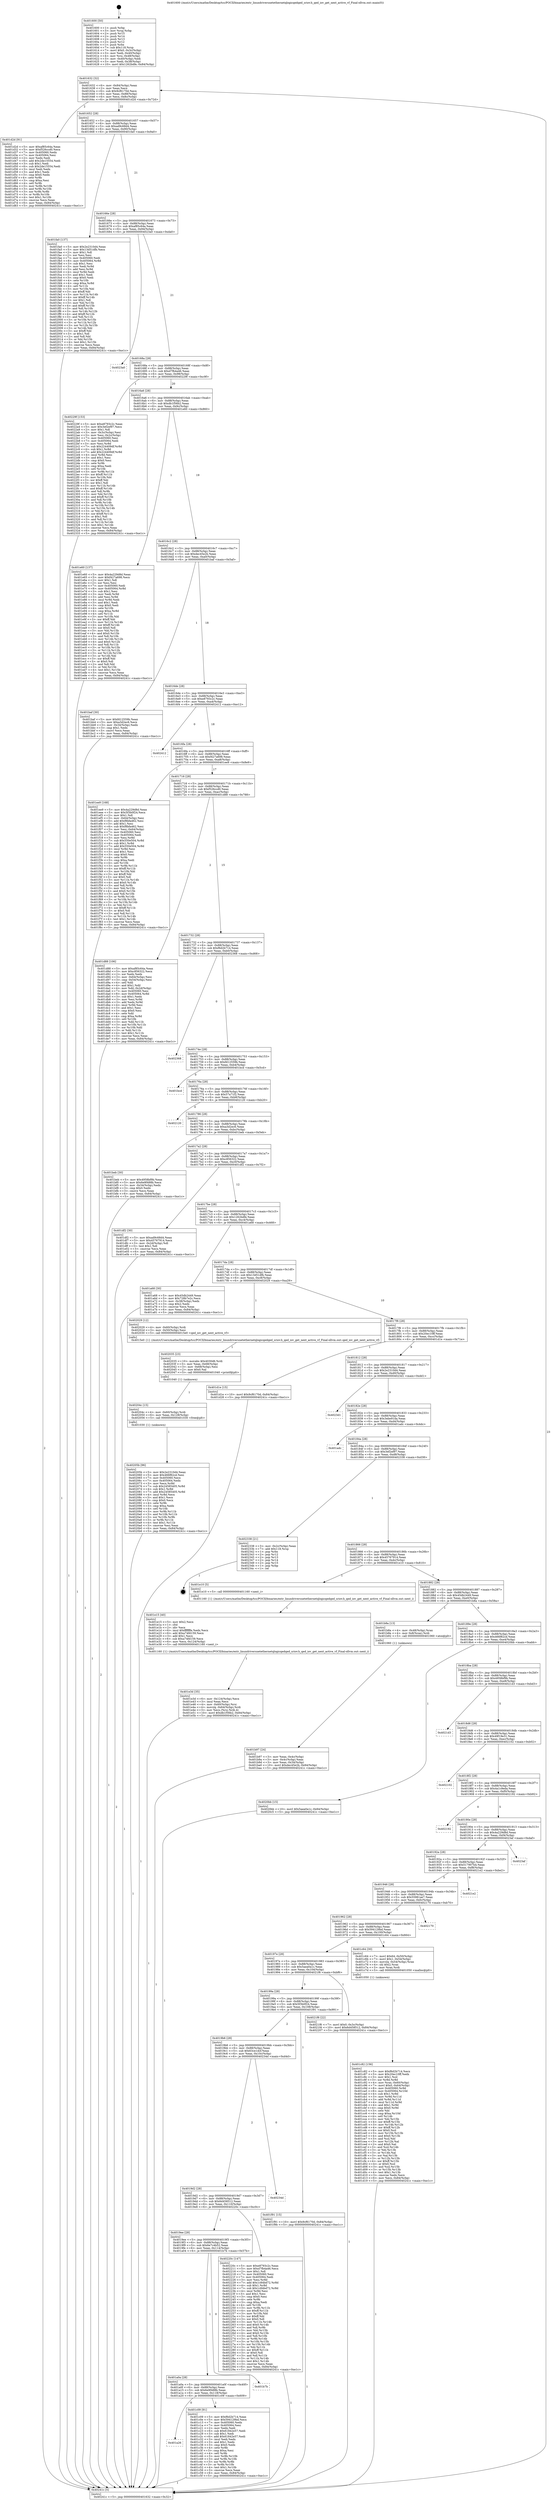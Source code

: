 digraph "0x401600" {
  label = "0x401600 (/mnt/c/Users/mathe/Desktop/tcc/POCII/binaries/extr_linuxdriversnetethernetqlogicqedqed_sriov.h_qed_iov_get_next_active_vf_Final-ollvm.out::main(0))"
  labelloc = "t"
  node[shape=record]

  Entry [label="",width=0.3,height=0.3,shape=circle,fillcolor=black,style=filled]
  "0x401632" [label="{
     0x401632 [32]\l
     | [instrs]\l
     &nbsp;&nbsp;0x401632 \<+6\>: mov -0x84(%rbp),%eax\l
     &nbsp;&nbsp;0x401638 \<+2\>: mov %eax,%ecx\l
     &nbsp;&nbsp;0x40163a \<+6\>: sub $0x9cf6170d,%ecx\l
     &nbsp;&nbsp;0x401640 \<+6\>: mov %eax,-0x88(%rbp)\l
     &nbsp;&nbsp;0x401646 \<+6\>: mov %ecx,-0x8c(%rbp)\l
     &nbsp;&nbsp;0x40164c \<+6\>: je 0000000000401d2d \<main+0x72d\>\l
  }"]
  "0x401d2d" [label="{
     0x401d2d [91]\l
     | [instrs]\l
     &nbsp;&nbsp;0x401d2d \<+5\>: mov $0xaf85c64a,%eax\l
     &nbsp;&nbsp;0x401d32 \<+5\>: mov $0xf526ccd0,%ecx\l
     &nbsp;&nbsp;0x401d37 \<+7\>: mov 0x405060,%edx\l
     &nbsp;&nbsp;0x401d3e \<+7\>: mov 0x405064,%esi\l
     &nbsp;&nbsp;0x401d45 \<+2\>: mov %edx,%edi\l
     &nbsp;&nbsp;0x401d47 \<+6\>: add $0x2de15554,%edi\l
     &nbsp;&nbsp;0x401d4d \<+3\>: sub $0x1,%edi\l
     &nbsp;&nbsp;0x401d50 \<+6\>: sub $0x2de15554,%edi\l
     &nbsp;&nbsp;0x401d56 \<+3\>: imul %edi,%edx\l
     &nbsp;&nbsp;0x401d59 \<+3\>: and $0x1,%edx\l
     &nbsp;&nbsp;0x401d5c \<+3\>: cmp $0x0,%edx\l
     &nbsp;&nbsp;0x401d5f \<+4\>: sete %r8b\l
     &nbsp;&nbsp;0x401d63 \<+3\>: cmp $0xa,%esi\l
     &nbsp;&nbsp;0x401d66 \<+4\>: setl %r9b\l
     &nbsp;&nbsp;0x401d6a \<+3\>: mov %r8b,%r10b\l
     &nbsp;&nbsp;0x401d6d \<+3\>: and %r9b,%r10b\l
     &nbsp;&nbsp;0x401d70 \<+3\>: xor %r9b,%r8b\l
     &nbsp;&nbsp;0x401d73 \<+3\>: or %r8b,%r10b\l
     &nbsp;&nbsp;0x401d76 \<+4\>: test $0x1,%r10b\l
     &nbsp;&nbsp;0x401d7a \<+3\>: cmovne %ecx,%eax\l
     &nbsp;&nbsp;0x401d7d \<+6\>: mov %eax,-0x84(%rbp)\l
     &nbsp;&nbsp;0x401d83 \<+5\>: jmp 000000000040241c \<main+0xe1c\>\l
  }"]
  "0x401652" [label="{
     0x401652 [28]\l
     | [instrs]\l
     &nbsp;&nbsp;0x401652 \<+5\>: jmp 0000000000401657 \<main+0x57\>\l
     &nbsp;&nbsp;0x401657 \<+6\>: mov -0x88(%rbp),%eax\l
     &nbsp;&nbsp;0x40165d \<+5\>: sub $0xad9c68d4,%eax\l
     &nbsp;&nbsp;0x401662 \<+6\>: mov %eax,-0x90(%rbp)\l
     &nbsp;&nbsp;0x401668 \<+6\>: je 0000000000401fa0 \<main+0x9a0\>\l
  }"]
  Exit [label="",width=0.3,height=0.3,shape=circle,fillcolor=black,style=filled,peripheries=2]
  "0x401fa0" [label="{
     0x401fa0 [137]\l
     | [instrs]\l
     &nbsp;&nbsp;0x401fa0 \<+5\>: mov $0x2e2310d4,%eax\l
     &nbsp;&nbsp;0x401fa5 \<+5\>: mov $0x13d51dfb,%ecx\l
     &nbsp;&nbsp;0x401faa \<+2\>: mov $0x1,%dl\l
     &nbsp;&nbsp;0x401fac \<+2\>: xor %esi,%esi\l
     &nbsp;&nbsp;0x401fae \<+7\>: mov 0x405060,%edi\l
     &nbsp;&nbsp;0x401fb5 \<+8\>: mov 0x405064,%r8d\l
     &nbsp;&nbsp;0x401fbd \<+3\>: sub $0x1,%esi\l
     &nbsp;&nbsp;0x401fc0 \<+3\>: mov %edi,%r9d\l
     &nbsp;&nbsp;0x401fc3 \<+3\>: add %esi,%r9d\l
     &nbsp;&nbsp;0x401fc6 \<+4\>: imul %r9d,%edi\l
     &nbsp;&nbsp;0x401fca \<+3\>: and $0x1,%edi\l
     &nbsp;&nbsp;0x401fcd \<+3\>: cmp $0x0,%edi\l
     &nbsp;&nbsp;0x401fd0 \<+4\>: sete %r10b\l
     &nbsp;&nbsp;0x401fd4 \<+4\>: cmp $0xa,%r8d\l
     &nbsp;&nbsp;0x401fd8 \<+4\>: setl %r11b\l
     &nbsp;&nbsp;0x401fdc \<+3\>: mov %r10b,%bl\l
     &nbsp;&nbsp;0x401fdf \<+3\>: xor $0xff,%bl\l
     &nbsp;&nbsp;0x401fe2 \<+3\>: mov %r11b,%r14b\l
     &nbsp;&nbsp;0x401fe5 \<+4\>: xor $0xff,%r14b\l
     &nbsp;&nbsp;0x401fe9 \<+3\>: xor $0x1,%dl\l
     &nbsp;&nbsp;0x401fec \<+3\>: mov %bl,%r15b\l
     &nbsp;&nbsp;0x401fef \<+4\>: and $0xff,%r15b\l
     &nbsp;&nbsp;0x401ff3 \<+3\>: and %dl,%r10b\l
     &nbsp;&nbsp;0x401ff6 \<+3\>: mov %r14b,%r12b\l
     &nbsp;&nbsp;0x401ff9 \<+4\>: and $0xff,%r12b\l
     &nbsp;&nbsp;0x401ffd \<+3\>: and %dl,%r11b\l
     &nbsp;&nbsp;0x402000 \<+3\>: or %r10b,%r15b\l
     &nbsp;&nbsp;0x402003 \<+3\>: or %r11b,%r12b\l
     &nbsp;&nbsp;0x402006 \<+3\>: xor %r12b,%r15b\l
     &nbsp;&nbsp;0x402009 \<+3\>: or %r14b,%bl\l
     &nbsp;&nbsp;0x40200c \<+3\>: xor $0xff,%bl\l
     &nbsp;&nbsp;0x40200f \<+3\>: or $0x1,%dl\l
     &nbsp;&nbsp;0x402012 \<+2\>: and %dl,%bl\l
     &nbsp;&nbsp;0x402014 \<+3\>: or %bl,%r15b\l
     &nbsp;&nbsp;0x402017 \<+4\>: test $0x1,%r15b\l
     &nbsp;&nbsp;0x40201b \<+3\>: cmovne %ecx,%eax\l
     &nbsp;&nbsp;0x40201e \<+6\>: mov %eax,-0x84(%rbp)\l
     &nbsp;&nbsp;0x402024 \<+5\>: jmp 000000000040241c \<main+0xe1c\>\l
  }"]
  "0x40166e" [label="{
     0x40166e [28]\l
     | [instrs]\l
     &nbsp;&nbsp;0x40166e \<+5\>: jmp 0000000000401673 \<main+0x73\>\l
     &nbsp;&nbsp;0x401673 \<+6\>: mov -0x88(%rbp),%eax\l
     &nbsp;&nbsp;0x401679 \<+5\>: sub $0xaf85c64a,%eax\l
     &nbsp;&nbsp;0x40167e \<+6\>: mov %eax,-0x94(%rbp)\l
     &nbsp;&nbsp;0x401684 \<+6\>: je 00000000004023a0 \<main+0xda0\>\l
  }"]
  "0x40205b" [label="{
     0x40205b [96]\l
     | [instrs]\l
     &nbsp;&nbsp;0x40205b \<+5\>: mov $0x2e2310d4,%eax\l
     &nbsp;&nbsp;0x402060 \<+5\>: mov $0x466f82cd,%esi\l
     &nbsp;&nbsp;0x402065 \<+7\>: mov 0x405060,%ecx\l
     &nbsp;&nbsp;0x40206c \<+7\>: mov 0x405064,%edx\l
     &nbsp;&nbsp;0x402073 \<+3\>: mov %ecx,%r8d\l
     &nbsp;&nbsp;0x402076 \<+7\>: sub $0x24585405,%r8d\l
     &nbsp;&nbsp;0x40207d \<+4\>: sub $0x1,%r8d\l
     &nbsp;&nbsp;0x402081 \<+7\>: add $0x24585405,%r8d\l
     &nbsp;&nbsp;0x402088 \<+4\>: imul %r8d,%ecx\l
     &nbsp;&nbsp;0x40208c \<+3\>: and $0x1,%ecx\l
     &nbsp;&nbsp;0x40208f \<+3\>: cmp $0x0,%ecx\l
     &nbsp;&nbsp;0x402092 \<+4\>: sete %r9b\l
     &nbsp;&nbsp;0x402096 \<+3\>: cmp $0xa,%edx\l
     &nbsp;&nbsp;0x402099 \<+4\>: setl %r10b\l
     &nbsp;&nbsp;0x40209d \<+3\>: mov %r9b,%r11b\l
     &nbsp;&nbsp;0x4020a0 \<+3\>: and %r10b,%r11b\l
     &nbsp;&nbsp;0x4020a3 \<+3\>: xor %r10b,%r9b\l
     &nbsp;&nbsp;0x4020a6 \<+3\>: or %r9b,%r11b\l
     &nbsp;&nbsp;0x4020a9 \<+4\>: test $0x1,%r11b\l
     &nbsp;&nbsp;0x4020ad \<+3\>: cmovne %esi,%eax\l
     &nbsp;&nbsp;0x4020b0 \<+6\>: mov %eax,-0x84(%rbp)\l
     &nbsp;&nbsp;0x4020b6 \<+5\>: jmp 000000000040241c \<main+0xe1c\>\l
  }"]
  "0x4023a0" [label="{
     0x4023a0\l
  }", style=dashed]
  "0x40168a" [label="{
     0x40168a [28]\l
     | [instrs]\l
     &nbsp;&nbsp;0x40168a \<+5\>: jmp 000000000040168f \<main+0x8f\>\l
     &nbsp;&nbsp;0x40168f \<+6\>: mov -0x88(%rbp),%eax\l
     &nbsp;&nbsp;0x401695 \<+5\>: sub $0xd7fb4a46,%eax\l
     &nbsp;&nbsp;0x40169a \<+6\>: mov %eax,-0x98(%rbp)\l
     &nbsp;&nbsp;0x4016a0 \<+6\>: je 000000000040229f \<main+0xc9f\>\l
  }"]
  "0x40204c" [label="{
     0x40204c [15]\l
     | [instrs]\l
     &nbsp;&nbsp;0x40204c \<+4\>: mov -0x60(%rbp),%rdi\l
     &nbsp;&nbsp;0x402050 \<+6\>: mov %eax,-0x128(%rbp)\l
     &nbsp;&nbsp;0x402056 \<+5\>: call 0000000000401030 \<free@plt\>\l
     | [calls]\l
     &nbsp;&nbsp;0x401030 \{1\} (unknown)\l
  }"]
  "0x40229f" [label="{
     0x40229f [153]\l
     | [instrs]\l
     &nbsp;&nbsp;0x40229f \<+5\>: mov $0xe8793c2c,%eax\l
     &nbsp;&nbsp;0x4022a4 \<+5\>: mov $0x3ef2ef97,%ecx\l
     &nbsp;&nbsp;0x4022a9 \<+2\>: mov $0x1,%dl\l
     &nbsp;&nbsp;0x4022ab \<+3\>: mov -0x3c(%rbp),%esi\l
     &nbsp;&nbsp;0x4022ae \<+3\>: mov %esi,-0x2c(%rbp)\l
     &nbsp;&nbsp;0x4022b1 \<+7\>: mov 0x405060,%esi\l
     &nbsp;&nbsp;0x4022b8 \<+7\>: mov 0x405064,%edi\l
     &nbsp;&nbsp;0x4022bf \<+3\>: mov %esi,%r8d\l
     &nbsp;&nbsp;0x4022c2 \<+7\>: sub $0x224409df,%r8d\l
     &nbsp;&nbsp;0x4022c9 \<+4\>: sub $0x1,%r8d\l
     &nbsp;&nbsp;0x4022cd \<+7\>: add $0x224409df,%r8d\l
     &nbsp;&nbsp;0x4022d4 \<+4\>: imul %r8d,%esi\l
     &nbsp;&nbsp;0x4022d8 \<+3\>: and $0x1,%esi\l
     &nbsp;&nbsp;0x4022db \<+3\>: cmp $0x0,%esi\l
     &nbsp;&nbsp;0x4022de \<+4\>: sete %r9b\l
     &nbsp;&nbsp;0x4022e2 \<+3\>: cmp $0xa,%edi\l
     &nbsp;&nbsp;0x4022e5 \<+4\>: setl %r10b\l
     &nbsp;&nbsp;0x4022e9 \<+3\>: mov %r9b,%r11b\l
     &nbsp;&nbsp;0x4022ec \<+4\>: xor $0xff,%r11b\l
     &nbsp;&nbsp;0x4022f0 \<+3\>: mov %r10b,%bl\l
     &nbsp;&nbsp;0x4022f3 \<+3\>: xor $0xff,%bl\l
     &nbsp;&nbsp;0x4022f6 \<+3\>: xor $0x1,%dl\l
     &nbsp;&nbsp;0x4022f9 \<+3\>: mov %r11b,%r14b\l
     &nbsp;&nbsp;0x4022fc \<+4\>: and $0xff,%r14b\l
     &nbsp;&nbsp;0x402300 \<+3\>: and %dl,%r9b\l
     &nbsp;&nbsp;0x402303 \<+3\>: mov %bl,%r15b\l
     &nbsp;&nbsp;0x402306 \<+4\>: and $0xff,%r15b\l
     &nbsp;&nbsp;0x40230a \<+3\>: and %dl,%r10b\l
     &nbsp;&nbsp;0x40230d \<+3\>: or %r9b,%r14b\l
     &nbsp;&nbsp;0x402310 \<+3\>: or %r10b,%r15b\l
     &nbsp;&nbsp;0x402313 \<+3\>: xor %r15b,%r14b\l
     &nbsp;&nbsp;0x402316 \<+3\>: or %bl,%r11b\l
     &nbsp;&nbsp;0x402319 \<+4\>: xor $0xff,%r11b\l
     &nbsp;&nbsp;0x40231d \<+3\>: or $0x1,%dl\l
     &nbsp;&nbsp;0x402320 \<+3\>: and %dl,%r11b\l
     &nbsp;&nbsp;0x402323 \<+3\>: or %r11b,%r14b\l
     &nbsp;&nbsp;0x402326 \<+4\>: test $0x1,%r14b\l
     &nbsp;&nbsp;0x40232a \<+3\>: cmovne %ecx,%eax\l
     &nbsp;&nbsp;0x40232d \<+6\>: mov %eax,-0x84(%rbp)\l
     &nbsp;&nbsp;0x402333 \<+5\>: jmp 000000000040241c \<main+0xe1c\>\l
  }"]
  "0x4016a6" [label="{
     0x4016a6 [28]\l
     | [instrs]\l
     &nbsp;&nbsp;0x4016a6 \<+5\>: jmp 00000000004016ab \<main+0xab\>\l
     &nbsp;&nbsp;0x4016ab \<+6\>: mov -0x88(%rbp),%eax\l
     &nbsp;&nbsp;0x4016b1 \<+5\>: sub $0xdb1f56b2,%eax\l
     &nbsp;&nbsp;0x4016b6 \<+6\>: mov %eax,-0x9c(%rbp)\l
     &nbsp;&nbsp;0x4016bc \<+6\>: je 0000000000401e60 \<main+0x860\>\l
  }"]
  "0x402035" [label="{
     0x402035 [23]\l
     | [instrs]\l
     &nbsp;&nbsp;0x402035 \<+10\>: movabs $0x4030d6,%rdi\l
     &nbsp;&nbsp;0x40203f \<+3\>: mov %eax,-0x68(%rbp)\l
     &nbsp;&nbsp;0x402042 \<+3\>: mov -0x68(%rbp),%esi\l
     &nbsp;&nbsp;0x402045 \<+2\>: mov $0x0,%al\l
     &nbsp;&nbsp;0x402047 \<+5\>: call 0000000000401040 \<printf@plt\>\l
     | [calls]\l
     &nbsp;&nbsp;0x401040 \{1\} (unknown)\l
  }"]
  "0x401e60" [label="{
     0x401e60 [137]\l
     | [instrs]\l
     &nbsp;&nbsp;0x401e60 \<+5\>: mov $0x4a229d8d,%eax\l
     &nbsp;&nbsp;0x401e65 \<+5\>: mov $0xf427a698,%ecx\l
     &nbsp;&nbsp;0x401e6a \<+2\>: mov $0x1,%dl\l
     &nbsp;&nbsp;0x401e6c \<+2\>: xor %esi,%esi\l
     &nbsp;&nbsp;0x401e6e \<+7\>: mov 0x405060,%edi\l
     &nbsp;&nbsp;0x401e75 \<+8\>: mov 0x405064,%r8d\l
     &nbsp;&nbsp;0x401e7d \<+3\>: sub $0x1,%esi\l
     &nbsp;&nbsp;0x401e80 \<+3\>: mov %edi,%r9d\l
     &nbsp;&nbsp;0x401e83 \<+3\>: add %esi,%r9d\l
     &nbsp;&nbsp;0x401e86 \<+4\>: imul %r9d,%edi\l
     &nbsp;&nbsp;0x401e8a \<+3\>: and $0x1,%edi\l
     &nbsp;&nbsp;0x401e8d \<+3\>: cmp $0x0,%edi\l
     &nbsp;&nbsp;0x401e90 \<+4\>: sete %r10b\l
     &nbsp;&nbsp;0x401e94 \<+4\>: cmp $0xa,%r8d\l
     &nbsp;&nbsp;0x401e98 \<+4\>: setl %r11b\l
     &nbsp;&nbsp;0x401e9c \<+3\>: mov %r10b,%bl\l
     &nbsp;&nbsp;0x401e9f \<+3\>: xor $0xff,%bl\l
     &nbsp;&nbsp;0x401ea2 \<+3\>: mov %r11b,%r14b\l
     &nbsp;&nbsp;0x401ea5 \<+4\>: xor $0xff,%r14b\l
     &nbsp;&nbsp;0x401ea9 \<+3\>: xor $0x0,%dl\l
     &nbsp;&nbsp;0x401eac \<+3\>: mov %bl,%r15b\l
     &nbsp;&nbsp;0x401eaf \<+4\>: and $0x0,%r15b\l
     &nbsp;&nbsp;0x401eb3 \<+3\>: and %dl,%r10b\l
     &nbsp;&nbsp;0x401eb6 \<+3\>: mov %r14b,%r12b\l
     &nbsp;&nbsp;0x401eb9 \<+4\>: and $0x0,%r12b\l
     &nbsp;&nbsp;0x401ebd \<+3\>: and %dl,%r11b\l
     &nbsp;&nbsp;0x401ec0 \<+3\>: or %r10b,%r15b\l
     &nbsp;&nbsp;0x401ec3 \<+3\>: or %r11b,%r12b\l
     &nbsp;&nbsp;0x401ec6 \<+3\>: xor %r12b,%r15b\l
     &nbsp;&nbsp;0x401ec9 \<+3\>: or %r14b,%bl\l
     &nbsp;&nbsp;0x401ecc \<+3\>: xor $0xff,%bl\l
     &nbsp;&nbsp;0x401ecf \<+3\>: or $0x0,%dl\l
     &nbsp;&nbsp;0x401ed2 \<+2\>: and %dl,%bl\l
     &nbsp;&nbsp;0x401ed4 \<+3\>: or %bl,%r15b\l
     &nbsp;&nbsp;0x401ed7 \<+4\>: test $0x1,%r15b\l
     &nbsp;&nbsp;0x401edb \<+3\>: cmovne %ecx,%eax\l
     &nbsp;&nbsp;0x401ede \<+6\>: mov %eax,-0x84(%rbp)\l
     &nbsp;&nbsp;0x401ee4 \<+5\>: jmp 000000000040241c \<main+0xe1c\>\l
  }"]
  "0x4016c2" [label="{
     0x4016c2 [28]\l
     | [instrs]\l
     &nbsp;&nbsp;0x4016c2 \<+5\>: jmp 00000000004016c7 \<main+0xc7\>\l
     &nbsp;&nbsp;0x4016c7 \<+6\>: mov -0x88(%rbp),%eax\l
     &nbsp;&nbsp;0x4016cd \<+5\>: sub $0xdec45e2b,%eax\l
     &nbsp;&nbsp;0x4016d2 \<+6\>: mov %eax,-0xa0(%rbp)\l
     &nbsp;&nbsp;0x4016d8 \<+6\>: je 0000000000401baf \<main+0x5af\>\l
  }"]
  "0x401e3d" [label="{
     0x401e3d [35]\l
     | [instrs]\l
     &nbsp;&nbsp;0x401e3d \<+6\>: mov -0x124(%rbp),%ecx\l
     &nbsp;&nbsp;0x401e43 \<+3\>: imul %eax,%ecx\l
     &nbsp;&nbsp;0x401e46 \<+4\>: mov -0x60(%rbp),%rsi\l
     &nbsp;&nbsp;0x401e4a \<+4\>: movslq -0x64(%rbp),%rdi\l
     &nbsp;&nbsp;0x401e4e \<+3\>: mov %ecx,(%rsi,%rdi,4)\l
     &nbsp;&nbsp;0x401e51 \<+10\>: movl $0xdb1f56b2,-0x84(%rbp)\l
     &nbsp;&nbsp;0x401e5b \<+5\>: jmp 000000000040241c \<main+0xe1c\>\l
  }"]
  "0x401baf" [label="{
     0x401baf [30]\l
     | [instrs]\l
     &nbsp;&nbsp;0x401baf \<+5\>: mov $0xfd12559b,%eax\l
     &nbsp;&nbsp;0x401bb4 \<+5\>: mov $0xa3d2ec6,%ecx\l
     &nbsp;&nbsp;0x401bb9 \<+3\>: mov -0x34(%rbp),%edx\l
     &nbsp;&nbsp;0x401bbc \<+3\>: cmp $0x1,%edx\l
     &nbsp;&nbsp;0x401bbf \<+3\>: cmovl %ecx,%eax\l
     &nbsp;&nbsp;0x401bc2 \<+6\>: mov %eax,-0x84(%rbp)\l
     &nbsp;&nbsp;0x401bc8 \<+5\>: jmp 000000000040241c \<main+0xe1c\>\l
  }"]
  "0x4016de" [label="{
     0x4016de [28]\l
     | [instrs]\l
     &nbsp;&nbsp;0x4016de \<+5\>: jmp 00000000004016e3 \<main+0xe3\>\l
     &nbsp;&nbsp;0x4016e3 \<+6\>: mov -0x88(%rbp),%eax\l
     &nbsp;&nbsp;0x4016e9 \<+5\>: sub $0xe8793c2c,%eax\l
     &nbsp;&nbsp;0x4016ee \<+6\>: mov %eax,-0xa4(%rbp)\l
     &nbsp;&nbsp;0x4016f4 \<+6\>: je 0000000000402412 \<main+0xe12\>\l
  }"]
  "0x401e15" [label="{
     0x401e15 [40]\l
     | [instrs]\l
     &nbsp;&nbsp;0x401e15 \<+5\>: mov $0x2,%ecx\l
     &nbsp;&nbsp;0x401e1a \<+1\>: cltd\l
     &nbsp;&nbsp;0x401e1b \<+2\>: idiv %ecx\l
     &nbsp;&nbsp;0x401e1d \<+6\>: imul $0xfffffffe,%edx,%ecx\l
     &nbsp;&nbsp;0x401e23 \<+6\>: add $0xa74fd159,%ecx\l
     &nbsp;&nbsp;0x401e29 \<+3\>: add $0x1,%ecx\l
     &nbsp;&nbsp;0x401e2c \<+6\>: sub $0xa74fd159,%ecx\l
     &nbsp;&nbsp;0x401e32 \<+6\>: mov %ecx,-0x124(%rbp)\l
     &nbsp;&nbsp;0x401e38 \<+5\>: call 0000000000401160 \<next_i\>\l
     | [calls]\l
     &nbsp;&nbsp;0x401160 \{1\} (/mnt/c/Users/mathe/Desktop/tcc/POCII/binaries/extr_linuxdriversnetethernetqlogicqedqed_sriov.h_qed_iov_get_next_active_vf_Final-ollvm.out::next_i)\l
  }"]
  "0x402412" [label="{
     0x402412\l
  }", style=dashed]
  "0x4016fa" [label="{
     0x4016fa [28]\l
     | [instrs]\l
     &nbsp;&nbsp;0x4016fa \<+5\>: jmp 00000000004016ff \<main+0xff\>\l
     &nbsp;&nbsp;0x4016ff \<+6\>: mov -0x88(%rbp),%eax\l
     &nbsp;&nbsp;0x401705 \<+5\>: sub $0xf427a698,%eax\l
     &nbsp;&nbsp;0x40170a \<+6\>: mov %eax,-0xa8(%rbp)\l
     &nbsp;&nbsp;0x401710 \<+6\>: je 0000000000401ee9 \<main+0x8e9\>\l
  }"]
  "0x401c82" [label="{
     0x401c82 [156]\l
     | [instrs]\l
     &nbsp;&nbsp;0x401c82 \<+5\>: mov $0xf6d2b714,%ecx\l
     &nbsp;&nbsp;0x401c87 \<+5\>: mov $0x20ec10ff,%edx\l
     &nbsp;&nbsp;0x401c8c \<+3\>: mov $0x1,%sil\l
     &nbsp;&nbsp;0x401c8f \<+3\>: xor %r8d,%r8d\l
     &nbsp;&nbsp;0x401c92 \<+4\>: mov %rax,-0x60(%rbp)\l
     &nbsp;&nbsp;0x401c96 \<+7\>: movl $0x0,-0x64(%rbp)\l
     &nbsp;&nbsp;0x401c9d \<+8\>: mov 0x405060,%r9d\l
     &nbsp;&nbsp;0x401ca5 \<+8\>: mov 0x405064,%r10d\l
     &nbsp;&nbsp;0x401cad \<+4\>: sub $0x1,%r8d\l
     &nbsp;&nbsp;0x401cb1 \<+3\>: mov %r9d,%r11d\l
     &nbsp;&nbsp;0x401cb4 \<+3\>: add %r8d,%r11d\l
     &nbsp;&nbsp;0x401cb7 \<+4\>: imul %r11d,%r9d\l
     &nbsp;&nbsp;0x401cbb \<+4\>: and $0x1,%r9d\l
     &nbsp;&nbsp;0x401cbf \<+4\>: cmp $0x0,%r9d\l
     &nbsp;&nbsp;0x401cc3 \<+3\>: sete %bl\l
     &nbsp;&nbsp;0x401cc6 \<+4\>: cmp $0xa,%r10d\l
     &nbsp;&nbsp;0x401cca \<+4\>: setl %r14b\l
     &nbsp;&nbsp;0x401cce \<+3\>: mov %bl,%r15b\l
     &nbsp;&nbsp;0x401cd1 \<+4\>: xor $0xff,%r15b\l
     &nbsp;&nbsp;0x401cd5 \<+3\>: mov %r14b,%r12b\l
     &nbsp;&nbsp;0x401cd8 \<+4\>: xor $0xff,%r12b\l
     &nbsp;&nbsp;0x401cdc \<+4\>: xor $0x0,%sil\l
     &nbsp;&nbsp;0x401ce0 \<+3\>: mov %r15b,%r13b\l
     &nbsp;&nbsp;0x401ce3 \<+4\>: and $0x0,%r13b\l
     &nbsp;&nbsp;0x401ce7 \<+3\>: and %sil,%bl\l
     &nbsp;&nbsp;0x401cea \<+3\>: mov %r12b,%al\l
     &nbsp;&nbsp;0x401ced \<+2\>: and $0x0,%al\l
     &nbsp;&nbsp;0x401cef \<+3\>: and %sil,%r14b\l
     &nbsp;&nbsp;0x401cf2 \<+3\>: or %bl,%r13b\l
     &nbsp;&nbsp;0x401cf5 \<+3\>: or %r14b,%al\l
     &nbsp;&nbsp;0x401cf8 \<+3\>: xor %al,%r13b\l
     &nbsp;&nbsp;0x401cfb \<+3\>: or %r12b,%r15b\l
     &nbsp;&nbsp;0x401cfe \<+4\>: xor $0xff,%r15b\l
     &nbsp;&nbsp;0x401d02 \<+4\>: or $0x0,%sil\l
     &nbsp;&nbsp;0x401d06 \<+3\>: and %sil,%r15b\l
     &nbsp;&nbsp;0x401d09 \<+3\>: or %r15b,%r13b\l
     &nbsp;&nbsp;0x401d0c \<+4\>: test $0x1,%r13b\l
     &nbsp;&nbsp;0x401d10 \<+3\>: cmovne %edx,%ecx\l
     &nbsp;&nbsp;0x401d13 \<+6\>: mov %ecx,-0x84(%rbp)\l
     &nbsp;&nbsp;0x401d19 \<+5\>: jmp 000000000040241c \<main+0xe1c\>\l
  }"]
  "0x401ee9" [label="{
     0x401ee9 [168]\l
     | [instrs]\l
     &nbsp;&nbsp;0x401ee9 \<+5\>: mov $0x4a229d8d,%eax\l
     &nbsp;&nbsp;0x401eee \<+5\>: mov $0x5f3b0f24,%ecx\l
     &nbsp;&nbsp;0x401ef3 \<+2\>: mov $0x1,%dl\l
     &nbsp;&nbsp;0x401ef5 \<+3\>: mov -0x64(%rbp),%esi\l
     &nbsp;&nbsp;0x401ef8 \<+6\>: add $0xf8bfa462,%esi\l
     &nbsp;&nbsp;0x401efe \<+3\>: add $0x1,%esi\l
     &nbsp;&nbsp;0x401f01 \<+6\>: sub $0xf8bfa462,%esi\l
     &nbsp;&nbsp;0x401f07 \<+3\>: mov %esi,-0x64(%rbp)\l
     &nbsp;&nbsp;0x401f0a \<+7\>: mov 0x405060,%esi\l
     &nbsp;&nbsp;0x401f11 \<+7\>: mov 0x405064,%edi\l
     &nbsp;&nbsp;0x401f18 \<+3\>: mov %esi,%r8d\l
     &nbsp;&nbsp;0x401f1b \<+7\>: sub $0x550e504,%r8d\l
     &nbsp;&nbsp;0x401f22 \<+4\>: sub $0x1,%r8d\l
     &nbsp;&nbsp;0x401f26 \<+7\>: add $0x550e504,%r8d\l
     &nbsp;&nbsp;0x401f2d \<+4\>: imul %r8d,%esi\l
     &nbsp;&nbsp;0x401f31 \<+3\>: and $0x1,%esi\l
     &nbsp;&nbsp;0x401f34 \<+3\>: cmp $0x0,%esi\l
     &nbsp;&nbsp;0x401f37 \<+4\>: sete %r9b\l
     &nbsp;&nbsp;0x401f3b \<+3\>: cmp $0xa,%edi\l
     &nbsp;&nbsp;0x401f3e \<+4\>: setl %r10b\l
     &nbsp;&nbsp;0x401f42 \<+3\>: mov %r9b,%r11b\l
     &nbsp;&nbsp;0x401f45 \<+4\>: xor $0xff,%r11b\l
     &nbsp;&nbsp;0x401f49 \<+3\>: mov %r10b,%bl\l
     &nbsp;&nbsp;0x401f4c \<+3\>: xor $0xff,%bl\l
     &nbsp;&nbsp;0x401f4f \<+3\>: xor $0x0,%dl\l
     &nbsp;&nbsp;0x401f52 \<+3\>: mov %r11b,%r14b\l
     &nbsp;&nbsp;0x401f55 \<+4\>: and $0x0,%r14b\l
     &nbsp;&nbsp;0x401f59 \<+3\>: and %dl,%r9b\l
     &nbsp;&nbsp;0x401f5c \<+3\>: mov %bl,%r15b\l
     &nbsp;&nbsp;0x401f5f \<+4\>: and $0x0,%r15b\l
     &nbsp;&nbsp;0x401f63 \<+3\>: and %dl,%r10b\l
     &nbsp;&nbsp;0x401f66 \<+3\>: or %r9b,%r14b\l
     &nbsp;&nbsp;0x401f69 \<+3\>: or %r10b,%r15b\l
     &nbsp;&nbsp;0x401f6c \<+3\>: xor %r15b,%r14b\l
     &nbsp;&nbsp;0x401f6f \<+3\>: or %bl,%r11b\l
     &nbsp;&nbsp;0x401f72 \<+4\>: xor $0xff,%r11b\l
     &nbsp;&nbsp;0x401f76 \<+3\>: or $0x0,%dl\l
     &nbsp;&nbsp;0x401f79 \<+3\>: and %dl,%r11b\l
     &nbsp;&nbsp;0x401f7c \<+3\>: or %r11b,%r14b\l
     &nbsp;&nbsp;0x401f7f \<+4\>: test $0x1,%r14b\l
     &nbsp;&nbsp;0x401f83 \<+3\>: cmovne %ecx,%eax\l
     &nbsp;&nbsp;0x401f86 \<+6\>: mov %eax,-0x84(%rbp)\l
     &nbsp;&nbsp;0x401f8c \<+5\>: jmp 000000000040241c \<main+0xe1c\>\l
  }"]
  "0x401716" [label="{
     0x401716 [28]\l
     | [instrs]\l
     &nbsp;&nbsp;0x401716 \<+5\>: jmp 000000000040171b \<main+0x11b\>\l
     &nbsp;&nbsp;0x40171b \<+6\>: mov -0x88(%rbp),%eax\l
     &nbsp;&nbsp;0x401721 \<+5\>: sub $0xf526ccd0,%eax\l
     &nbsp;&nbsp;0x401726 \<+6\>: mov %eax,-0xac(%rbp)\l
     &nbsp;&nbsp;0x40172c \<+6\>: je 0000000000401d88 \<main+0x788\>\l
  }"]
  "0x401a26" [label="{
     0x401a26\l
  }", style=dashed]
  "0x401d88" [label="{
     0x401d88 [106]\l
     | [instrs]\l
     &nbsp;&nbsp;0x401d88 \<+5\>: mov $0xaf85c64a,%eax\l
     &nbsp;&nbsp;0x401d8d \<+5\>: mov $0xc856322,%ecx\l
     &nbsp;&nbsp;0x401d92 \<+2\>: xor %edx,%edx\l
     &nbsp;&nbsp;0x401d94 \<+3\>: mov -0x64(%rbp),%esi\l
     &nbsp;&nbsp;0x401d97 \<+3\>: cmp -0x54(%rbp),%esi\l
     &nbsp;&nbsp;0x401d9a \<+4\>: setl %dil\l
     &nbsp;&nbsp;0x401d9e \<+4\>: and $0x1,%dil\l
     &nbsp;&nbsp;0x401da2 \<+4\>: mov %dil,-0x2d(%rbp)\l
     &nbsp;&nbsp;0x401da6 \<+7\>: mov 0x405060,%esi\l
     &nbsp;&nbsp;0x401dad \<+8\>: mov 0x405064,%r8d\l
     &nbsp;&nbsp;0x401db5 \<+3\>: sub $0x1,%edx\l
     &nbsp;&nbsp;0x401db8 \<+3\>: mov %esi,%r9d\l
     &nbsp;&nbsp;0x401dbb \<+3\>: add %edx,%r9d\l
     &nbsp;&nbsp;0x401dbe \<+4\>: imul %r9d,%esi\l
     &nbsp;&nbsp;0x401dc2 \<+3\>: and $0x1,%esi\l
     &nbsp;&nbsp;0x401dc5 \<+3\>: cmp $0x0,%esi\l
     &nbsp;&nbsp;0x401dc8 \<+4\>: sete %dil\l
     &nbsp;&nbsp;0x401dcc \<+4\>: cmp $0xa,%r8d\l
     &nbsp;&nbsp;0x401dd0 \<+4\>: setl %r10b\l
     &nbsp;&nbsp;0x401dd4 \<+3\>: mov %dil,%r11b\l
     &nbsp;&nbsp;0x401dd7 \<+3\>: and %r10b,%r11b\l
     &nbsp;&nbsp;0x401dda \<+3\>: xor %r10b,%dil\l
     &nbsp;&nbsp;0x401ddd \<+3\>: or %dil,%r11b\l
     &nbsp;&nbsp;0x401de0 \<+4\>: test $0x1,%r11b\l
     &nbsp;&nbsp;0x401de4 \<+3\>: cmovne %ecx,%eax\l
     &nbsp;&nbsp;0x401de7 \<+6\>: mov %eax,-0x84(%rbp)\l
     &nbsp;&nbsp;0x401ded \<+5\>: jmp 000000000040241c \<main+0xe1c\>\l
  }"]
  "0x401732" [label="{
     0x401732 [28]\l
     | [instrs]\l
     &nbsp;&nbsp;0x401732 \<+5\>: jmp 0000000000401737 \<main+0x137\>\l
     &nbsp;&nbsp;0x401737 \<+6\>: mov -0x88(%rbp),%eax\l
     &nbsp;&nbsp;0x40173d \<+5\>: sub $0xf6d2b714,%eax\l
     &nbsp;&nbsp;0x401742 \<+6\>: mov %eax,-0xb0(%rbp)\l
     &nbsp;&nbsp;0x401748 \<+6\>: je 0000000000402368 \<main+0xd68\>\l
  }"]
  "0x401c09" [label="{
     0x401c09 [91]\l
     | [instrs]\l
     &nbsp;&nbsp;0x401c09 \<+5\>: mov $0xf6d2b714,%eax\l
     &nbsp;&nbsp;0x401c0e \<+5\>: mov $0x594129bd,%ecx\l
     &nbsp;&nbsp;0x401c13 \<+7\>: mov 0x405060,%edx\l
     &nbsp;&nbsp;0x401c1a \<+7\>: mov 0x405064,%esi\l
     &nbsp;&nbsp;0x401c21 \<+2\>: mov %edx,%edi\l
     &nbsp;&nbsp;0x401c23 \<+6\>: sub $0x61842e57,%edi\l
     &nbsp;&nbsp;0x401c29 \<+3\>: sub $0x1,%edi\l
     &nbsp;&nbsp;0x401c2c \<+6\>: add $0x61842e57,%edi\l
     &nbsp;&nbsp;0x401c32 \<+3\>: imul %edi,%edx\l
     &nbsp;&nbsp;0x401c35 \<+3\>: and $0x1,%edx\l
     &nbsp;&nbsp;0x401c38 \<+3\>: cmp $0x0,%edx\l
     &nbsp;&nbsp;0x401c3b \<+4\>: sete %r8b\l
     &nbsp;&nbsp;0x401c3f \<+3\>: cmp $0xa,%esi\l
     &nbsp;&nbsp;0x401c42 \<+4\>: setl %r9b\l
     &nbsp;&nbsp;0x401c46 \<+3\>: mov %r8b,%r10b\l
     &nbsp;&nbsp;0x401c49 \<+3\>: and %r9b,%r10b\l
     &nbsp;&nbsp;0x401c4c \<+3\>: xor %r9b,%r8b\l
     &nbsp;&nbsp;0x401c4f \<+3\>: or %r8b,%r10b\l
     &nbsp;&nbsp;0x401c52 \<+4\>: test $0x1,%r10b\l
     &nbsp;&nbsp;0x401c56 \<+3\>: cmovne %ecx,%eax\l
     &nbsp;&nbsp;0x401c59 \<+6\>: mov %eax,-0x84(%rbp)\l
     &nbsp;&nbsp;0x401c5f \<+5\>: jmp 000000000040241c \<main+0xe1c\>\l
  }"]
  "0x402368" [label="{
     0x402368\l
  }", style=dashed]
  "0x40174e" [label="{
     0x40174e [28]\l
     | [instrs]\l
     &nbsp;&nbsp;0x40174e \<+5\>: jmp 0000000000401753 \<main+0x153\>\l
     &nbsp;&nbsp;0x401753 \<+6\>: mov -0x88(%rbp),%eax\l
     &nbsp;&nbsp;0x401759 \<+5\>: sub $0xfd12559b,%eax\l
     &nbsp;&nbsp;0x40175e \<+6\>: mov %eax,-0xb4(%rbp)\l
     &nbsp;&nbsp;0x401764 \<+6\>: je 0000000000401bcd \<main+0x5cd\>\l
  }"]
  "0x401a0a" [label="{
     0x401a0a [28]\l
     | [instrs]\l
     &nbsp;&nbsp;0x401a0a \<+5\>: jmp 0000000000401a0f \<main+0x40f\>\l
     &nbsp;&nbsp;0x401a0f \<+6\>: mov -0x88(%rbp),%eax\l
     &nbsp;&nbsp;0x401a15 \<+5\>: sub $0x6e9f488b,%eax\l
     &nbsp;&nbsp;0x401a1a \<+6\>: mov %eax,-0x118(%rbp)\l
     &nbsp;&nbsp;0x401a20 \<+6\>: je 0000000000401c09 \<main+0x609\>\l
  }"]
  "0x401bcd" [label="{
     0x401bcd\l
  }", style=dashed]
  "0x40176a" [label="{
     0x40176a [28]\l
     | [instrs]\l
     &nbsp;&nbsp;0x40176a \<+5\>: jmp 000000000040176f \<main+0x16f\>\l
     &nbsp;&nbsp;0x40176f \<+6\>: mov -0x88(%rbp),%eax\l
     &nbsp;&nbsp;0x401775 \<+5\>: sub $0x57a71f2,%eax\l
     &nbsp;&nbsp;0x40177a \<+6\>: mov %eax,-0xb8(%rbp)\l
     &nbsp;&nbsp;0x401780 \<+6\>: je 0000000000402120 \<main+0xb20\>\l
  }"]
  "0x401b7b" [label="{
     0x401b7b\l
  }", style=dashed]
  "0x402120" [label="{
     0x402120\l
  }", style=dashed]
  "0x401786" [label="{
     0x401786 [28]\l
     | [instrs]\l
     &nbsp;&nbsp;0x401786 \<+5\>: jmp 000000000040178b \<main+0x18b\>\l
     &nbsp;&nbsp;0x40178b \<+6\>: mov -0x88(%rbp),%eax\l
     &nbsp;&nbsp;0x401791 \<+5\>: sub $0xa3d2ec6,%eax\l
     &nbsp;&nbsp;0x401796 \<+6\>: mov %eax,-0xbc(%rbp)\l
     &nbsp;&nbsp;0x40179c \<+6\>: je 0000000000401beb \<main+0x5eb\>\l
  }"]
  "0x4019ee" [label="{
     0x4019ee [28]\l
     | [instrs]\l
     &nbsp;&nbsp;0x4019ee \<+5\>: jmp 00000000004019f3 \<main+0x3f3\>\l
     &nbsp;&nbsp;0x4019f3 \<+6\>: mov -0x88(%rbp),%eax\l
     &nbsp;&nbsp;0x4019f9 \<+5\>: sub $0x6e7c4b52,%eax\l
     &nbsp;&nbsp;0x4019fe \<+6\>: mov %eax,-0x114(%rbp)\l
     &nbsp;&nbsp;0x401a04 \<+6\>: je 0000000000401b7b \<main+0x57b\>\l
  }"]
  "0x401beb" [label="{
     0x401beb [30]\l
     | [instrs]\l
     &nbsp;&nbsp;0x401beb \<+5\>: mov $0x4958bf9b,%eax\l
     &nbsp;&nbsp;0x401bf0 \<+5\>: mov $0x6e9f488b,%ecx\l
     &nbsp;&nbsp;0x401bf5 \<+3\>: mov -0x34(%rbp),%edx\l
     &nbsp;&nbsp;0x401bf8 \<+3\>: cmp $0x0,%edx\l
     &nbsp;&nbsp;0x401bfb \<+3\>: cmove %ecx,%eax\l
     &nbsp;&nbsp;0x401bfe \<+6\>: mov %eax,-0x84(%rbp)\l
     &nbsp;&nbsp;0x401c04 \<+5\>: jmp 000000000040241c \<main+0xe1c\>\l
  }"]
  "0x4017a2" [label="{
     0x4017a2 [28]\l
     | [instrs]\l
     &nbsp;&nbsp;0x4017a2 \<+5\>: jmp 00000000004017a7 \<main+0x1a7\>\l
     &nbsp;&nbsp;0x4017a7 \<+6\>: mov -0x88(%rbp),%eax\l
     &nbsp;&nbsp;0x4017ad \<+5\>: sub $0xc856322,%eax\l
     &nbsp;&nbsp;0x4017b2 \<+6\>: mov %eax,-0xc0(%rbp)\l
     &nbsp;&nbsp;0x4017b8 \<+6\>: je 0000000000401df2 \<main+0x7f2\>\l
  }"]
  "0x40220c" [label="{
     0x40220c [147]\l
     | [instrs]\l
     &nbsp;&nbsp;0x40220c \<+5\>: mov $0xe8793c2c,%eax\l
     &nbsp;&nbsp;0x402211 \<+5\>: mov $0xd7fb4a46,%ecx\l
     &nbsp;&nbsp;0x402216 \<+2\>: mov $0x1,%dl\l
     &nbsp;&nbsp;0x402218 \<+7\>: mov 0x405060,%esi\l
     &nbsp;&nbsp;0x40221f \<+7\>: mov 0x405064,%edi\l
     &nbsp;&nbsp;0x402226 \<+3\>: mov %esi,%r8d\l
     &nbsp;&nbsp;0x402229 \<+7\>: add $0x1c84bd72,%r8d\l
     &nbsp;&nbsp;0x402230 \<+4\>: sub $0x1,%r8d\l
     &nbsp;&nbsp;0x402234 \<+7\>: sub $0x1c84bd72,%r8d\l
     &nbsp;&nbsp;0x40223b \<+4\>: imul %r8d,%esi\l
     &nbsp;&nbsp;0x40223f \<+3\>: and $0x1,%esi\l
     &nbsp;&nbsp;0x402242 \<+3\>: cmp $0x0,%esi\l
     &nbsp;&nbsp;0x402245 \<+4\>: sete %r9b\l
     &nbsp;&nbsp;0x402249 \<+3\>: cmp $0xa,%edi\l
     &nbsp;&nbsp;0x40224c \<+4\>: setl %r10b\l
     &nbsp;&nbsp;0x402250 \<+3\>: mov %r9b,%r11b\l
     &nbsp;&nbsp;0x402253 \<+4\>: xor $0xff,%r11b\l
     &nbsp;&nbsp;0x402257 \<+3\>: mov %r10b,%bl\l
     &nbsp;&nbsp;0x40225a \<+3\>: xor $0xff,%bl\l
     &nbsp;&nbsp;0x40225d \<+3\>: xor $0x0,%dl\l
     &nbsp;&nbsp;0x402260 \<+3\>: mov %r11b,%r14b\l
     &nbsp;&nbsp;0x402263 \<+4\>: and $0x0,%r14b\l
     &nbsp;&nbsp;0x402267 \<+3\>: and %dl,%r9b\l
     &nbsp;&nbsp;0x40226a \<+3\>: mov %bl,%r15b\l
     &nbsp;&nbsp;0x40226d \<+4\>: and $0x0,%r15b\l
     &nbsp;&nbsp;0x402271 \<+3\>: and %dl,%r10b\l
     &nbsp;&nbsp;0x402274 \<+3\>: or %r9b,%r14b\l
     &nbsp;&nbsp;0x402277 \<+3\>: or %r10b,%r15b\l
     &nbsp;&nbsp;0x40227a \<+3\>: xor %r15b,%r14b\l
     &nbsp;&nbsp;0x40227d \<+3\>: or %bl,%r11b\l
     &nbsp;&nbsp;0x402280 \<+4\>: xor $0xff,%r11b\l
     &nbsp;&nbsp;0x402284 \<+3\>: or $0x0,%dl\l
     &nbsp;&nbsp;0x402287 \<+3\>: and %dl,%r11b\l
     &nbsp;&nbsp;0x40228a \<+3\>: or %r11b,%r14b\l
     &nbsp;&nbsp;0x40228d \<+4\>: test $0x1,%r14b\l
     &nbsp;&nbsp;0x402291 \<+3\>: cmovne %ecx,%eax\l
     &nbsp;&nbsp;0x402294 \<+6\>: mov %eax,-0x84(%rbp)\l
     &nbsp;&nbsp;0x40229a \<+5\>: jmp 000000000040241c \<main+0xe1c\>\l
  }"]
  "0x401df2" [label="{
     0x401df2 [30]\l
     | [instrs]\l
     &nbsp;&nbsp;0x401df2 \<+5\>: mov $0xad9c68d4,%eax\l
     &nbsp;&nbsp;0x401df7 \<+5\>: mov $0x45767914,%ecx\l
     &nbsp;&nbsp;0x401dfc \<+3\>: mov -0x2d(%rbp),%dl\l
     &nbsp;&nbsp;0x401dff \<+3\>: test $0x1,%dl\l
     &nbsp;&nbsp;0x401e02 \<+3\>: cmovne %ecx,%eax\l
     &nbsp;&nbsp;0x401e05 \<+6\>: mov %eax,-0x84(%rbp)\l
     &nbsp;&nbsp;0x401e0b \<+5\>: jmp 000000000040241c \<main+0xe1c\>\l
  }"]
  "0x4017be" [label="{
     0x4017be [28]\l
     | [instrs]\l
     &nbsp;&nbsp;0x4017be \<+5\>: jmp 00000000004017c3 \<main+0x1c3\>\l
     &nbsp;&nbsp;0x4017c3 \<+6\>: mov -0x88(%rbp),%eax\l
     &nbsp;&nbsp;0x4017c9 \<+5\>: sub $0x1262bdfe,%eax\l
     &nbsp;&nbsp;0x4017ce \<+6\>: mov %eax,-0xc4(%rbp)\l
     &nbsp;&nbsp;0x4017d4 \<+6\>: je 0000000000401a68 \<main+0x468\>\l
  }"]
  "0x4019d2" [label="{
     0x4019d2 [28]\l
     | [instrs]\l
     &nbsp;&nbsp;0x4019d2 \<+5\>: jmp 00000000004019d7 \<main+0x3d7\>\l
     &nbsp;&nbsp;0x4019d7 \<+6\>: mov -0x88(%rbp),%eax\l
     &nbsp;&nbsp;0x4019dd \<+5\>: sub $0x6d458512,%eax\l
     &nbsp;&nbsp;0x4019e2 \<+6\>: mov %eax,-0x110(%rbp)\l
     &nbsp;&nbsp;0x4019e8 \<+6\>: je 000000000040220c \<main+0xc0c\>\l
  }"]
  "0x401a68" [label="{
     0x401a68 [30]\l
     | [instrs]\l
     &nbsp;&nbsp;0x401a68 \<+5\>: mov $0x45db2449,%eax\l
     &nbsp;&nbsp;0x401a6d \<+5\>: mov $0x728b7e2c,%ecx\l
     &nbsp;&nbsp;0x401a72 \<+3\>: mov -0x38(%rbp),%edx\l
     &nbsp;&nbsp;0x401a75 \<+3\>: cmp $0x2,%edx\l
     &nbsp;&nbsp;0x401a78 \<+3\>: cmovne %ecx,%eax\l
     &nbsp;&nbsp;0x401a7b \<+6\>: mov %eax,-0x84(%rbp)\l
     &nbsp;&nbsp;0x401a81 \<+5\>: jmp 000000000040241c \<main+0xe1c\>\l
  }"]
  "0x4017da" [label="{
     0x4017da [28]\l
     | [instrs]\l
     &nbsp;&nbsp;0x4017da \<+5\>: jmp 00000000004017df \<main+0x1df\>\l
     &nbsp;&nbsp;0x4017df \<+6\>: mov -0x88(%rbp),%eax\l
     &nbsp;&nbsp;0x4017e5 \<+5\>: sub $0x13d51dfb,%eax\l
     &nbsp;&nbsp;0x4017ea \<+6\>: mov %eax,-0xc8(%rbp)\l
     &nbsp;&nbsp;0x4017f0 \<+6\>: je 0000000000402029 \<main+0xa29\>\l
  }"]
  "0x40241c" [label="{
     0x40241c [5]\l
     | [instrs]\l
     &nbsp;&nbsp;0x40241c \<+5\>: jmp 0000000000401632 \<main+0x32\>\l
  }"]
  "0x401600" [label="{
     0x401600 [50]\l
     | [instrs]\l
     &nbsp;&nbsp;0x401600 \<+1\>: push %rbp\l
     &nbsp;&nbsp;0x401601 \<+3\>: mov %rsp,%rbp\l
     &nbsp;&nbsp;0x401604 \<+2\>: push %r15\l
     &nbsp;&nbsp;0x401606 \<+2\>: push %r14\l
     &nbsp;&nbsp;0x401608 \<+2\>: push %r13\l
     &nbsp;&nbsp;0x40160a \<+2\>: push %r12\l
     &nbsp;&nbsp;0x40160c \<+1\>: push %rbx\l
     &nbsp;&nbsp;0x40160d \<+7\>: sub $0x118,%rsp\l
     &nbsp;&nbsp;0x401614 \<+7\>: movl $0x0,-0x3c(%rbp)\l
     &nbsp;&nbsp;0x40161b \<+3\>: mov %edi,-0x40(%rbp)\l
     &nbsp;&nbsp;0x40161e \<+4\>: mov %rsi,-0x48(%rbp)\l
     &nbsp;&nbsp;0x401622 \<+3\>: mov -0x40(%rbp),%edi\l
     &nbsp;&nbsp;0x401625 \<+3\>: mov %edi,-0x38(%rbp)\l
     &nbsp;&nbsp;0x401628 \<+10\>: movl $0x1262bdfe,-0x84(%rbp)\l
  }"]
  "0x40234d" [label="{
     0x40234d\l
  }", style=dashed]
  "0x402029" [label="{
     0x402029 [12]\l
     | [instrs]\l
     &nbsp;&nbsp;0x402029 \<+4\>: mov -0x60(%rbp),%rdi\l
     &nbsp;&nbsp;0x40202d \<+3\>: mov -0x50(%rbp),%esi\l
     &nbsp;&nbsp;0x402030 \<+5\>: call 00000000004015e0 \<qed_iov_get_next_active_vf\>\l
     | [calls]\l
     &nbsp;&nbsp;0x4015e0 \{1\} (/mnt/c/Users/mathe/Desktop/tcc/POCII/binaries/extr_linuxdriversnetethernetqlogicqedqed_sriov.h_qed_iov_get_next_active_vf_Final-ollvm.out::qed_iov_get_next_active_vf)\l
  }"]
  "0x4017f6" [label="{
     0x4017f6 [28]\l
     | [instrs]\l
     &nbsp;&nbsp;0x4017f6 \<+5\>: jmp 00000000004017fb \<main+0x1fb\>\l
     &nbsp;&nbsp;0x4017fb \<+6\>: mov -0x88(%rbp),%eax\l
     &nbsp;&nbsp;0x401801 \<+5\>: sub $0x20ec10ff,%eax\l
     &nbsp;&nbsp;0x401806 \<+6\>: mov %eax,-0xcc(%rbp)\l
     &nbsp;&nbsp;0x40180c \<+6\>: je 0000000000401d1e \<main+0x71e\>\l
  }"]
  "0x4019b6" [label="{
     0x4019b6 [28]\l
     | [instrs]\l
     &nbsp;&nbsp;0x4019b6 \<+5\>: jmp 00000000004019bb \<main+0x3bb\>\l
     &nbsp;&nbsp;0x4019bb \<+6\>: mov -0x88(%rbp),%eax\l
     &nbsp;&nbsp;0x4019c1 \<+5\>: sub $0x63ce1dcf,%eax\l
     &nbsp;&nbsp;0x4019c6 \<+6\>: mov %eax,-0x10c(%rbp)\l
     &nbsp;&nbsp;0x4019cc \<+6\>: je 000000000040234d \<main+0xd4d\>\l
  }"]
  "0x401d1e" [label="{
     0x401d1e [15]\l
     | [instrs]\l
     &nbsp;&nbsp;0x401d1e \<+10\>: movl $0x9cf6170d,-0x84(%rbp)\l
     &nbsp;&nbsp;0x401d28 \<+5\>: jmp 000000000040241c \<main+0xe1c\>\l
  }"]
  "0x401812" [label="{
     0x401812 [28]\l
     | [instrs]\l
     &nbsp;&nbsp;0x401812 \<+5\>: jmp 0000000000401817 \<main+0x217\>\l
     &nbsp;&nbsp;0x401817 \<+6\>: mov -0x88(%rbp),%eax\l
     &nbsp;&nbsp;0x40181d \<+5\>: sub $0x2e2310d4,%eax\l
     &nbsp;&nbsp;0x401822 \<+6\>: mov %eax,-0xd0(%rbp)\l
     &nbsp;&nbsp;0x401828 \<+6\>: je 00000000004023d1 \<main+0xdd1\>\l
  }"]
  "0x401f91" [label="{
     0x401f91 [15]\l
     | [instrs]\l
     &nbsp;&nbsp;0x401f91 \<+10\>: movl $0x9cf6170d,-0x84(%rbp)\l
     &nbsp;&nbsp;0x401f9b \<+5\>: jmp 000000000040241c \<main+0xe1c\>\l
  }"]
  "0x4023d1" [label="{
     0x4023d1\l
  }", style=dashed]
  "0x40182e" [label="{
     0x40182e [28]\l
     | [instrs]\l
     &nbsp;&nbsp;0x40182e \<+5\>: jmp 0000000000401833 \<main+0x233\>\l
     &nbsp;&nbsp;0x401833 \<+6\>: mov -0x88(%rbp),%eax\l
     &nbsp;&nbsp;0x401839 \<+5\>: sub $0x3ebe91da,%eax\l
     &nbsp;&nbsp;0x40183e \<+6\>: mov %eax,-0xd4(%rbp)\l
     &nbsp;&nbsp;0x401844 \<+6\>: je 0000000000401adc \<main+0x4dc\>\l
  }"]
  "0x40199a" [label="{
     0x40199a [28]\l
     | [instrs]\l
     &nbsp;&nbsp;0x40199a \<+5\>: jmp 000000000040199f \<main+0x39f\>\l
     &nbsp;&nbsp;0x40199f \<+6\>: mov -0x88(%rbp),%eax\l
     &nbsp;&nbsp;0x4019a5 \<+5\>: sub $0x5f3b0f24,%eax\l
     &nbsp;&nbsp;0x4019aa \<+6\>: mov %eax,-0x108(%rbp)\l
     &nbsp;&nbsp;0x4019b0 \<+6\>: je 0000000000401f91 \<main+0x991\>\l
  }"]
  "0x401adc" [label="{
     0x401adc\l
  }", style=dashed]
  "0x40184a" [label="{
     0x40184a [28]\l
     | [instrs]\l
     &nbsp;&nbsp;0x40184a \<+5\>: jmp 000000000040184f \<main+0x24f\>\l
     &nbsp;&nbsp;0x40184f \<+6\>: mov -0x88(%rbp),%eax\l
     &nbsp;&nbsp;0x401855 \<+5\>: sub $0x3ef2ef97,%eax\l
     &nbsp;&nbsp;0x40185a \<+6\>: mov %eax,-0xd8(%rbp)\l
     &nbsp;&nbsp;0x401860 \<+6\>: je 0000000000402338 \<main+0xd38\>\l
  }"]
  "0x4021f6" [label="{
     0x4021f6 [22]\l
     | [instrs]\l
     &nbsp;&nbsp;0x4021f6 \<+7\>: movl $0x0,-0x3c(%rbp)\l
     &nbsp;&nbsp;0x4021fd \<+10\>: movl $0x6d458512,-0x84(%rbp)\l
     &nbsp;&nbsp;0x402207 \<+5\>: jmp 000000000040241c \<main+0xe1c\>\l
  }"]
  "0x402338" [label="{
     0x402338 [21]\l
     | [instrs]\l
     &nbsp;&nbsp;0x402338 \<+3\>: mov -0x2c(%rbp),%eax\l
     &nbsp;&nbsp;0x40233b \<+7\>: add $0x118,%rsp\l
     &nbsp;&nbsp;0x402342 \<+1\>: pop %rbx\l
     &nbsp;&nbsp;0x402343 \<+2\>: pop %r12\l
     &nbsp;&nbsp;0x402345 \<+2\>: pop %r13\l
     &nbsp;&nbsp;0x402347 \<+2\>: pop %r14\l
     &nbsp;&nbsp;0x402349 \<+2\>: pop %r15\l
     &nbsp;&nbsp;0x40234b \<+1\>: pop %rbp\l
     &nbsp;&nbsp;0x40234c \<+1\>: ret\l
  }"]
  "0x401866" [label="{
     0x401866 [28]\l
     | [instrs]\l
     &nbsp;&nbsp;0x401866 \<+5\>: jmp 000000000040186b \<main+0x26b\>\l
     &nbsp;&nbsp;0x40186b \<+6\>: mov -0x88(%rbp),%eax\l
     &nbsp;&nbsp;0x401871 \<+5\>: sub $0x45767914,%eax\l
     &nbsp;&nbsp;0x401876 \<+6\>: mov %eax,-0xdc(%rbp)\l
     &nbsp;&nbsp;0x40187c \<+6\>: je 0000000000401e10 \<main+0x810\>\l
  }"]
  "0x40197e" [label="{
     0x40197e [28]\l
     | [instrs]\l
     &nbsp;&nbsp;0x40197e \<+5\>: jmp 0000000000401983 \<main+0x383\>\l
     &nbsp;&nbsp;0x401983 \<+6\>: mov -0x88(%rbp),%eax\l
     &nbsp;&nbsp;0x401989 \<+5\>: sub $0x5aea0a1c,%eax\l
     &nbsp;&nbsp;0x40198e \<+6\>: mov %eax,-0x104(%rbp)\l
     &nbsp;&nbsp;0x401994 \<+6\>: je 00000000004021f6 \<main+0xbf6\>\l
  }"]
  "0x401e10" [label="{
     0x401e10 [5]\l
     | [instrs]\l
     &nbsp;&nbsp;0x401e10 \<+5\>: call 0000000000401160 \<next_i\>\l
     | [calls]\l
     &nbsp;&nbsp;0x401160 \{1\} (/mnt/c/Users/mathe/Desktop/tcc/POCII/binaries/extr_linuxdriversnetethernetqlogicqedqed_sriov.h_qed_iov_get_next_active_vf_Final-ollvm.out::next_i)\l
  }"]
  "0x401882" [label="{
     0x401882 [28]\l
     | [instrs]\l
     &nbsp;&nbsp;0x401882 \<+5\>: jmp 0000000000401887 \<main+0x287\>\l
     &nbsp;&nbsp;0x401887 \<+6\>: mov -0x88(%rbp),%eax\l
     &nbsp;&nbsp;0x40188d \<+5\>: sub $0x45db2449,%eax\l
     &nbsp;&nbsp;0x401892 \<+6\>: mov %eax,-0xe0(%rbp)\l
     &nbsp;&nbsp;0x401898 \<+6\>: je 0000000000401b8a \<main+0x58a\>\l
  }"]
  "0x401c64" [label="{
     0x401c64 [30]\l
     | [instrs]\l
     &nbsp;&nbsp;0x401c64 \<+7\>: movl $0x64,-0x50(%rbp)\l
     &nbsp;&nbsp;0x401c6b \<+7\>: movl $0x1,-0x54(%rbp)\l
     &nbsp;&nbsp;0x401c72 \<+4\>: movslq -0x54(%rbp),%rax\l
     &nbsp;&nbsp;0x401c76 \<+4\>: shl $0x2,%rax\l
     &nbsp;&nbsp;0x401c7a \<+3\>: mov %rax,%rdi\l
     &nbsp;&nbsp;0x401c7d \<+5\>: call 0000000000401050 \<malloc@plt\>\l
     | [calls]\l
     &nbsp;&nbsp;0x401050 \{1\} (unknown)\l
  }"]
  "0x401b8a" [label="{
     0x401b8a [13]\l
     | [instrs]\l
     &nbsp;&nbsp;0x401b8a \<+4\>: mov -0x48(%rbp),%rax\l
     &nbsp;&nbsp;0x401b8e \<+4\>: mov 0x8(%rax),%rdi\l
     &nbsp;&nbsp;0x401b92 \<+5\>: call 0000000000401060 \<atoi@plt\>\l
     | [calls]\l
     &nbsp;&nbsp;0x401060 \{1\} (unknown)\l
  }"]
  "0x40189e" [label="{
     0x40189e [28]\l
     | [instrs]\l
     &nbsp;&nbsp;0x40189e \<+5\>: jmp 00000000004018a3 \<main+0x2a3\>\l
     &nbsp;&nbsp;0x4018a3 \<+6\>: mov -0x88(%rbp),%eax\l
     &nbsp;&nbsp;0x4018a9 \<+5\>: sub $0x466f82cd,%eax\l
     &nbsp;&nbsp;0x4018ae \<+6\>: mov %eax,-0xe4(%rbp)\l
     &nbsp;&nbsp;0x4018b4 \<+6\>: je 00000000004020bb \<main+0xabb\>\l
  }"]
  "0x401b97" [label="{
     0x401b97 [24]\l
     | [instrs]\l
     &nbsp;&nbsp;0x401b97 \<+3\>: mov %eax,-0x4c(%rbp)\l
     &nbsp;&nbsp;0x401b9a \<+3\>: mov -0x4c(%rbp),%eax\l
     &nbsp;&nbsp;0x401b9d \<+3\>: mov %eax,-0x34(%rbp)\l
     &nbsp;&nbsp;0x401ba0 \<+10\>: movl $0xdec45e2b,-0x84(%rbp)\l
     &nbsp;&nbsp;0x401baa \<+5\>: jmp 000000000040241c \<main+0xe1c\>\l
  }"]
  "0x401962" [label="{
     0x401962 [28]\l
     | [instrs]\l
     &nbsp;&nbsp;0x401962 \<+5\>: jmp 0000000000401967 \<main+0x367\>\l
     &nbsp;&nbsp;0x401967 \<+6\>: mov -0x88(%rbp),%eax\l
     &nbsp;&nbsp;0x40196d \<+5\>: sub $0x594129bd,%eax\l
     &nbsp;&nbsp;0x401972 \<+6\>: mov %eax,-0x100(%rbp)\l
     &nbsp;&nbsp;0x401978 \<+6\>: je 0000000000401c64 \<main+0x664\>\l
  }"]
  "0x4020bb" [label="{
     0x4020bb [15]\l
     | [instrs]\l
     &nbsp;&nbsp;0x4020bb \<+10\>: movl $0x5aea0a1c,-0x84(%rbp)\l
     &nbsp;&nbsp;0x4020c5 \<+5\>: jmp 000000000040241c \<main+0xe1c\>\l
  }"]
  "0x4018ba" [label="{
     0x4018ba [28]\l
     | [instrs]\l
     &nbsp;&nbsp;0x4018ba \<+5\>: jmp 00000000004018bf \<main+0x2bf\>\l
     &nbsp;&nbsp;0x4018bf \<+6\>: mov -0x88(%rbp),%eax\l
     &nbsp;&nbsp;0x4018c5 \<+5\>: sub $0x4958bf9b,%eax\l
     &nbsp;&nbsp;0x4018ca \<+6\>: mov %eax,-0xe8(%rbp)\l
     &nbsp;&nbsp;0x4018d0 \<+6\>: je 00000000004021d3 \<main+0xbd3\>\l
  }"]
  "0x402170" [label="{
     0x402170\l
  }", style=dashed]
  "0x4021d3" [label="{
     0x4021d3\l
  }", style=dashed]
  "0x4018d6" [label="{
     0x4018d6 [28]\l
     | [instrs]\l
     &nbsp;&nbsp;0x4018d6 \<+5\>: jmp 00000000004018db \<main+0x2db\>\l
     &nbsp;&nbsp;0x4018db \<+6\>: mov -0x88(%rbp),%eax\l
     &nbsp;&nbsp;0x4018e1 \<+5\>: sub $0x49f19e31,%eax\l
     &nbsp;&nbsp;0x4018e6 \<+6\>: mov %eax,-0xec(%rbp)\l
     &nbsp;&nbsp;0x4018ec \<+6\>: je 0000000000402102 \<main+0xb02\>\l
  }"]
  "0x401946" [label="{
     0x401946 [28]\l
     | [instrs]\l
     &nbsp;&nbsp;0x401946 \<+5\>: jmp 000000000040194b \<main+0x34b\>\l
     &nbsp;&nbsp;0x40194b \<+6\>: mov -0x88(%rbp),%eax\l
     &nbsp;&nbsp;0x401951 \<+5\>: sub $0x55981ae7,%eax\l
     &nbsp;&nbsp;0x401956 \<+6\>: mov %eax,-0xfc(%rbp)\l
     &nbsp;&nbsp;0x40195c \<+6\>: je 0000000000402170 \<main+0xb70\>\l
  }"]
  "0x402102" [label="{
     0x402102\l
  }", style=dashed]
  "0x4018f2" [label="{
     0x4018f2 [28]\l
     | [instrs]\l
     &nbsp;&nbsp;0x4018f2 \<+5\>: jmp 00000000004018f7 \<main+0x2f7\>\l
     &nbsp;&nbsp;0x4018f7 \<+6\>: mov -0x88(%rbp),%eax\l
     &nbsp;&nbsp;0x4018fd \<+5\>: sub $0x4a1c9eda,%eax\l
     &nbsp;&nbsp;0x401902 \<+6\>: mov %eax,-0xf0(%rbp)\l
     &nbsp;&nbsp;0x401908 \<+6\>: je 0000000000402192 \<main+0xb92\>\l
  }"]
  "0x4021e2" [label="{
     0x4021e2\l
  }", style=dashed]
  "0x402192" [label="{
     0x402192\l
  }", style=dashed]
  "0x40190e" [label="{
     0x40190e [28]\l
     | [instrs]\l
     &nbsp;&nbsp;0x40190e \<+5\>: jmp 0000000000401913 \<main+0x313\>\l
     &nbsp;&nbsp;0x401913 \<+6\>: mov -0x88(%rbp),%eax\l
     &nbsp;&nbsp;0x401919 \<+5\>: sub $0x4a229d8d,%eax\l
     &nbsp;&nbsp;0x40191e \<+6\>: mov %eax,-0xf4(%rbp)\l
     &nbsp;&nbsp;0x401924 \<+6\>: je 00000000004023af \<main+0xdaf\>\l
  }"]
  "0x40192a" [label="{
     0x40192a [28]\l
     | [instrs]\l
     &nbsp;&nbsp;0x40192a \<+5\>: jmp 000000000040192f \<main+0x32f\>\l
     &nbsp;&nbsp;0x40192f \<+6\>: mov -0x88(%rbp),%eax\l
     &nbsp;&nbsp;0x401935 \<+5\>: sub $0x517907b4,%eax\l
     &nbsp;&nbsp;0x40193a \<+6\>: mov %eax,-0xf8(%rbp)\l
     &nbsp;&nbsp;0x401940 \<+6\>: je 00000000004021e2 \<main+0xbe2\>\l
  }"]
  "0x4023af" [label="{
     0x4023af\l
  }", style=dashed]
  Entry -> "0x401600" [label=" 1"]
  "0x401632" -> "0x401d2d" [label=" 2"]
  "0x401632" -> "0x401652" [label=" 22"]
  "0x402338" -> Exit [label=" 1"]
  "0x401652" -> "0x401fa0" [label=" 1"]
  "0x401652" -> "0x40166e" [label=" 21"]
  "0x40229f" -> "0x40241c" [label=" 1"]
  "0x40166e" -> "0x4023a0" [label=" 0"]
  "0x40166e" -> "0x40168a" [label=" 21"]
  "0x40220c" -> "0x40241c" [label=" 1"]
  "0x40168a" -> "0x40229f" [label=" 1"]
  "0x40168a" -> "0x4016a6" [label=" 20"]
  "0x4021f6" -> "0x40241c" [label=" 1"]
  "0x4016a6" -> "0x401e60" [label=" 1"]
  "0x4016a6" -> "0x4016c2" [label=" 19"]
  "0x4020bb" -> "0x40241c" [label=" 1"]
  "0x4016c2" -> "0x401baf" [label=" 1"]
  "0x4016c2" -> "0x4016de" [label=" 18"]
  "0x40205b" -> "0x40241c" [label=" 1"]
  "0x4016de" -> "0x402412" [label=" 0"]
  "0x4016de" -> "0x4016fa" [label=" 18"]
  "0x40204c" -> "0x40205b" [label=" 1"]
  "0x4016fa" -> "0x401ee9" [label=" 1"]
  "0x4016fa" -> "0x401716" [label=" 17"]
  "0x402035" -> "0x40204c" [label=" 1"]
  "0x401716" -> "0x401d88" [label=" 2"]
  "0x401716" -> "0x401732" [label=" 15"]
  "0x402029" -> "0x402035" [label=" 1"]
  "0x401732" -> "0x402368" [label=" 0"]
  "0x401732" -> "0x40174e" [label=" 15"]
  "0x401fa0" -> "0x40241c" [label=" 1"]
  "0x40174e" -> "0x401bcd" [label=" 0"]
  "0x40174e" -> "0x40176a" [label=" 15"]
  "0x401ee9" -> "0x40241c" [label=" 1"]
  "0x40176a" -> "0x402120" [label=" 0"]
  "0x40176a" -> "0x401786" [label=" 15"]
  "0x401e60" -> "0x40241c" [label=" 1"]
  "0x401786" -> "0x401beb" [label=" 1"]
  "0x401786" -> "0x4017a2" [label=" 14"]
  "0x401e15" -> "0x401e3d" [label=" 1"]
  "0x4017a2" -> "0x401df2" [label=" 2"]
  "0x4017a2" -> "0x4017be" [label=" 12"]
  "0x401e10" -> "0x401e15" [label=" 1"]
  "0x4017be" -> "0x401a68" [label=" 1"]
  "0x4017be" -> "0x4017da" [label=" 11"]
  "0x401a68" -> "0x40241c" [label=" 1"]
  "0x401600" -> "0x401632" [label=" 1"]
  "0x40241c" -> "0x401632" [label=" 23"]
  "0x401d88" -> "0x40241c" [label=" 2"]
  "0x4017da" -> "0x402029" [label=" 1"]
  "0x4017da" -> "0x4017f6" [label=" 10"]
  "0x401d2d" -> "0x40241c" [label=" 2"]
  "0x4017f6" -> "0x401d1e" [label=" 1"]
  "0x4017f6" -> "0x401812" [label=" 9"]
  "0x401c82" -> "0x40241c" [label=" 1"]
  "0x401812" -> "0x4023d1" [label=" 0"]
  "0x401812" -> "0x40182e" [label=" 9"]
  "0x401c64" -> "0x401c82" [label=" 1"]
  "0x40182e" -> "0x401adc" [label=" 0"]
  "0x40182e" -> "0x40184a" [label=" 9"]
  "0x401a0a" -> "0x401a26" [label=" 0"]
  "0x40184a" -> "0x402338" [label=" 1"]
  "0x40184a" -> "0x401866" [label=" 8"]
  "0x401a0a" -> "0x401c09" [label=" 1"]
  "0x401866" -> "0x401e10" [label=" 1"]
  "0x401866" -> "0x401882" [label=" 7"]
  "0x4019ee" -> "0x401a0a" [label=" 1"]
  "0x401882" -> "0x401b8a" [label=" 1"]
  "0x401882" -> "0x40189e" [label=" 6"]
  "0x401b8a" -> "0x401b97" [label=" 1"]
  "0x401b97" -> "0x40241c" [label=" 1"]
  "0x401baf" -> "0x40241c" [label=" 1"]
  "0x401beb" -> "0x40241c" [label=" 1"]
  "0x4019ee" -> "0x401b7b" [label=" 0"]
  "0x40189e" -> "0x4020bb" [label=" 1"]
  "0x40189e" -> "0x4018ba" [label=" 5"]
  "0x4019d2" -> "0x4019ee" [label=" 1"]
  "0x4018ba" -> "0x4021d3" [label=" 0"]
  "0x4018ba" -> "0x4018d6" [label=" 5"]
  "0x4019d2" -> "0x40220c" [label=" 1"]
  "0x4018d6" -> "0x402102" [label=" 0"]
  "0x4018d6" -> "0x4018f2" [label=" 5"]
  "0x4019b6" -> "0x4019d2" [label=" 2"]
  "0x4018f2" -> "0x402192" [label=" 0"]
  "0x4018f2" -> "0x40190e" [label=" 5"]
  "0x4019b6" -> "0x40234d" [label=" 0"]
  "0x40190e" -> "0x4023af" [label=" 0"]
  "0x40190e" -> "0x40192a" [label=" 5"]
  "0x401d1e" -> "0x40241c" [label=" 1"]
  "0x40192a" -> "0x4021e2" [label=" 0"]
  "0x40192a" -> "0x401946" [label=" 5"]
  "0x401df2" -> "0x40241c" [label=" 2"]
  "0x401946" -> "0x402170" [label=" 0"]
  "0x401946" -> "0x401962" [label=" 5"]
  "0x401e3d" -> "0x40241c" [label=" 1"]
  "0x401962" -> "0x401c64" [label=" 1"]
  "0x401962" -> "0x40197e" [label=" 4"]
  "0x401f91" -> "0x40241c" [label=" 1"]
  "0x40197e" -> "0x4021f6" [label=" 1"]
  "0x40197e" -> "0x40199a" [label=" 3"]
  "0x401c09" -> "0x40241c" [label=" 1"]
  "0x40199a" -> "0x401f91" [label=" 1"]
  "0x40199a" -> "0x4019b6" [label=" 2"]
}
